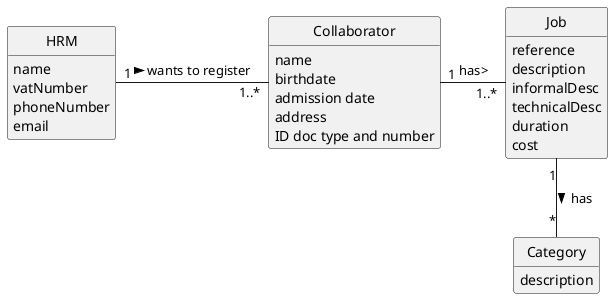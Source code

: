 @startuml
skinparam monochrome true
skinparam packageStyle rectangle
skinparam shadowing false

'left to right direction

skinparam classAttributeIconSize 0

hide circle
hide methods

'title Domain Model

'class Platform {
'  -description
'}

class HRM {
    name
    vatNumber
    phoneNumber
    email
}

class Job {
    reference
    description
    informalDesc
    technicalDesc
    duration
    cost
}

class Category {
    description
}

class Collaborator {
    name
    birthdate
    admission date
    address
    contact info (mobile and email)
    ID doc type and number
}

'class User {
'    name
'    email
'    password
'}

'Platform "1" -- "*" HRM : has registered >
Job "1" -- "*" Category : has >
HRM "1" - "1..*" Collaborator : wants to register >
'Task "*" -- "1" Employee: created by >
Collaborator "1" - "1..*" Job: has>
'Employee "0..1" -- "1" User: acts as >
@enduml
